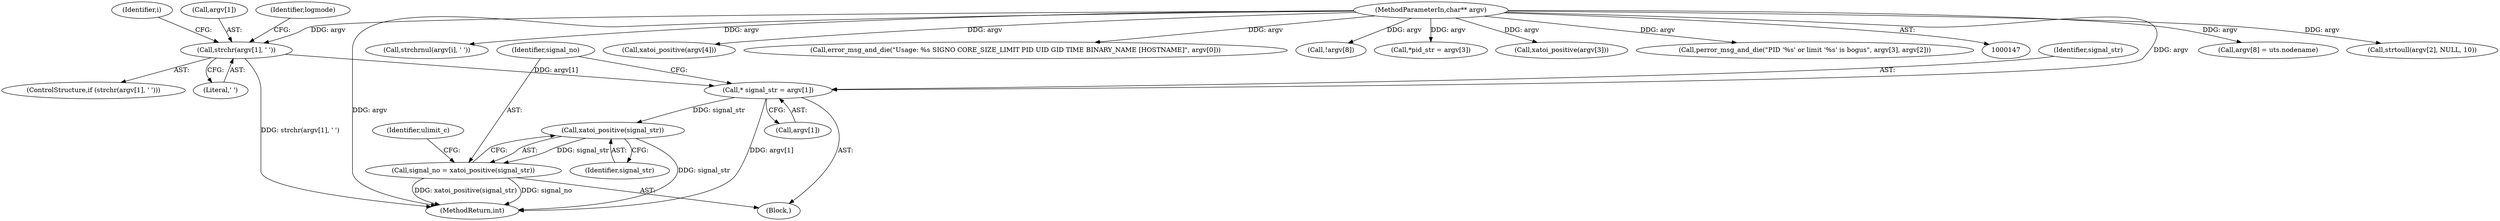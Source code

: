 digraph "0_abrt_8939398b82006ba1fec4ed491339fc075f43fc7c_1@API" {
"1000262" [label="(Call,* signal_str = argv[1])"];
"1000182" [label="(Call,strchr(argv[1], ' '))"];
"1000149" [label="(MethodParameterIn,char** argv)"];
"1000270" [label="(Call,xatoi_positive(signal_str))"];
"1000268" [label="(Call,signal_no = xatoi_positive(signal_str))"];
"1000359" [label="(Call,argv[8] = uts.nodename)"];
"1000191" [label="(Identifier,i)"];
"1000275" [label="(Call,strtoull(argv[2], NULL, 10))"];
"1000149" [label="(MethodParameterIn,char** argv)"];
"1000183" [label="(Call,argv[1])"];
"1000262" [label="(Call,* signal_str = argv[1])"];
"1000270" [label="(Call,xatoi_positive(signal_str))"];
"1000201" [label="(Call,strchrnul(argv[i], ' '))"];
"1000315" [label="(Call,xatoi_positive(argv[4]))"];
"1001228" [label="(MethodReturn,int)"];
"1000182" [label="(Call,strchr(argv[1], ' '))"];
"1000274" [label="(Identifier,ulimit_c)"];
"1000176" [label="(Call,error_msg_and_die(\"Usage: %s SIGNO CORE_SIZE_LIMIT PID UID GID TIME BINARY_NAME [HOSTNAME]\", argv[0]))"];
"1000351" [label="(Call,!argv[8])"];
"1000150" [label="(Block,)"];
"1000300" [label="(Call,*pid_str = argv[3])"];
"1000269" [label="(Identifier,signal_no)"];
"1000271" [label="(Identifier,signal_str)"];
"1000209" [label="(Identifier,logmode)"];
"1000181" [label="(ControlStructure,if (strchr(argv[1], ' ')))"];
"1000308" [label="(Call,xatoi_positive(argv[3]))"];
"1000263" [label="(Identifier,signal_str)"];
"1000264" [label="(Call,argv[1])"];
"1000268" [label="(Call,signal_no = xatoi_positive(signal_str))"];
"1000186" [label="(Literal,' ')"];
"1000326" [label="(Call,perror_msg_and_die(\"PID '%s' or limit '%s' is bogus\", argv[3], argv[2]))"];
"1000262" -> "1000150"  [label="AST: "];
"1000262" -> "1000264"  [label="CFG: "];
"1000263" -> "1000262"  [label="AST: "];
"1000264" -> "1000262"  [label="AST: "];
"1000269" -> "1000262"  [label="CFG: "];
"1000262" -> "1001228"  [label="DDG: argv[1]"];
"1000182" -> "1000262"  [label="DDG: argv[1]"];
"1000149" -> "1000262"  [label="DDG: argv"];
"1000262" -> "1000270"  [label="DDG: signal_str"];
"1000182" -> "1000181"  [label="AST: "];
"1000182" -> "1000186"  [label="CFG: "];
"1000183" -> "1000182"  [label="AST: "];
"1000186" -> "1000182"  [label="AST: "];
"1000191" -> "1000182"  [label="CFG: "];
"1000209" -> "1000182"  [label="CFG: "];
"1000182" -> "1001228"  [label="DDG: strchr(argv[1], ' ')"];
"1000149" -> "1000182"  [label="DDG: argv"];
"1000149" -> "1000147"  [label="AST: "];
"1000149" -> "1001228"  [label="DDG: argv"];
"1000149" -> "1000176"  [label="DDG: argv"];
"1000149" -> "1000201"  [label="DDG: argv"];
"1000149" -> "1000275"  [label="DDG: argv"];
"1000149" -> "1000300"  [label="DDG: argv"];
"1000149" -> "1000308"  [label="DDG: argv"];
"1000149" -> "1000315"  [label="DDG: argv"];
"1000149" -> "1000326"  [label="DDG: argv"];
"1000149" -> "1000351"  [label="DDG: argv"];
"1000149" -> "1000359"  [label="DDG: argv"];
"1000270" -> "1000268"  [label="AST: "];
"1000270" -> "1000271"  [label="CFG: "];
"1000271" -> "1000270"  [label="AST: "];
"1000268" -> "1000270"  [label="CFG: "];
"1000270" -> "1001228"  [label="DDG: signal_str"];
"1000270" -> "1000268"  [label="DDG: signal_str"];
"1000268" -> "1000150"  [label="AST: "];
"1000269" -> "1000268"  [label="AST: "];
"1000274" -> "1000268"  [label="CFG: "];
"1000268" -> "1001228"  [label="DDG: signal_no"];
"1000268" -> "1001228"  [label="DDG: xatoi_positive(signal_str)"];
}

